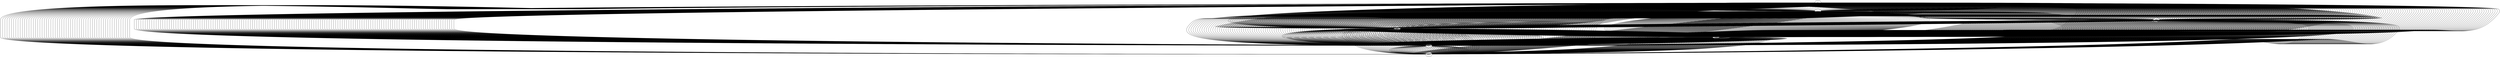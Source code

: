 graph  {
1 [pos="[ 1.00000000e+00 -2.91297882e-08]"];
2 [pos="[0.62348982 0.78183147]"];
10 [pos="[-0.2225209   0.97492789]"];
36 [pos="[-0.90096884  0.43388378]"];
55 [pos="[-0.90096886 -0.4338837 ]"];
97 [pos="[-0.22252098 -0.97492787]"];
665 [pos="[ 0.62348975 -0.78183153]"];
1 -- 2  [key=0];
1 -- 2  [key=1];
1 -- 2  [key=2];
1 -- 2  [key=3];
1 -- 2  [key=4];
1 -- 2  [key=5];
1 -- 2  [key=6];
1 -- 2  [key=7];
1 -- 2  [key=8];
1 -- 2  [key=9];
1 -- 2  [key=10];
1 -- 2  [key=11];
1 -- 2  [key=12];
1 -- 2  [key=13];
1 -- 2  [key=14];
1 -- 2  [key=15];
1 -- 2  [key=16];
1 -- 2  [key=17];
1 -- 2  [key=18];
1 -- 2  [key=19];
1 -- 2  [key=20];
1 -- 2  [key=21];
1 -- 2  [key=22];
1 -- 2  [key=23];
1 -- 2  [key=24];
1 -- 2  [key=25];
1 -- 2  [key=26];
1 -- 2  [key=27];
1 -- 2  [key=28];
1 -- 2  [key=29];
1 -- 2  [key=30];
1 -- 2  [key=31];
1 -- 2  [key=32];
1 -- 2  [key=33];
1 -- 2  [key=34];
1 -- 2  [key=35];
1 -- 2  [key=36];
1 -- 2  [key=37];
1 -- 2  [key=38];
1 -- 2  [key=39];
1 -- 2  [key=40];
1 -- 2  [key=41];
1 -- 2  [key=42];
1 -- 2  [key=43];
1 -- 2  [key=44];
1 -- 2  [key=45];
1 -- 2  [key=46];
1 -- 2  [key=47];
1 -- 2  [key=48];
1 -- 2  [key=49];
1 -- 2  [key=50];
1 -- 2  [key=51];
1 -- 2  [key=52];
1 -- 2  [key=53];
1 -- 2  [key=54];
1 -- 2  [key=55];
1 -- 2  [key=56];
1 -- 2  [key=57];
1 -- 2  [key=58];
1 -- 2  [key=59];
1 -- 2  [key=60];
1 -- 2  [key=61];
1 -- 2  [key=62];
1 -- 2  [key=63];
1 -- 2  [key=64];
1 -- 2  [key=65];
1 -- 2  [key=66];
1 -- 2  [key=67];
1 -- 2  [key=68];
1 -- 2  [key=69];
1 -- 2  [key=70];
1 -- 2  [key=71];
1 -- 2  [key=72];
1 -- 2  [key=73];
1 -- 2  [key=74];
1 -- 2  [key=75];
1 -- 2  [key=76];
1 -- 2  [key=77];
1 -- 2  [key=78];
1 -- 2  [key=79];
1 -- 2  [key=80];
1 -- 2  [key=81];
1 -- 2  [key=82];
1 -- 2  [key=83];
1 -- 2  [key=84];
1 -- 2  [key=85];
1 -- 2  [key=86];
1 -- 2  [key=87];
1 -- 2  [key=88];
1 -- 2  [key=89];
1 -- 2  [key=90];
1 -- 2  [key=91];
1 -- 2  [key=92];
1 -- 2  [key=93];
1 -- 2  [key=94];
1 -- 2  [key=95];
1 -- 2  [key=96];
1 -- 2  [key=97];
1 -- 2  [key=98];
1 -- 2  [key=99];
1 -- 2  [key=100];
1 -- 2  [key=101];
1 -- 2  [key=102];
1 -- 2  [key=103];
1 -- 2  [key=104];
1 -- 2  [key=105];
1 -- 2  [key=106];
1 -- 2  [key=107];
1 -- 2  [key=108];
1 -- 2  [key=109];
1 -- 2  [key=110];
1 -- 2  [key=111];
1 -- 2  [key=112];
1 -- 2  [key=113];
1 -- 2  [key=114];
1 -- 2  [key=115];
1 -- 2  [key=116];
1 -- 2  [key=117];
1 -- 2  [key=118];
1 -- 2  [key=119];
1 -- 2  [key=120];
1 -- 2  [key=121];
1 -- 2  [key=122];
1 -- 2  [key=123];
1 -- 2  [key=124];
1 -- 2  [key=125];
1 -- 2  [key=126];
1 -- 2  [key=127];
1 -- 2  [key=128];
1 -- 2  [key=129];
1 -- 2  [key=130];
1 -- 2  [key=131];
1 -- 2  [key=132];
1 -- 2  [key=133];
1 -- 2  [key=134];
1 -- 2  [key=135];
1 -- 2  [key=136];
1 -- 2  [key=137];
1 -- 2  [key=138];
1 -- 2  [key=139];
1 -- 2  [key=140];
1 -- 2  [key=141];
1 -- 2  [key=142];
1 -- 2  [key=143];
1 -- 2  [key=144];
1 -- 2  [key=145];
1 -- 2  [key=146];
1 -- 2  [key=147];
1 -- 2  [key=148];
1 -- 2  [key=149];
1 -- 2  [key=150];
1 -- 2  [key=151];
1 -- 2  [key=152];
1 -- 2  [key=153];
1 -- 2  [key=154];
1 -- 2  [key=155];
1 -- 2  [key=156];
1 -- 2  [key=157];
1 -- 2  [key=158];
1 -- 2  [key=159];
1 -- 2  [key=160];
1 -- 2  [key=161];
1 -- 2  [key=162];
1 -- 2  [key=163];
1 -- 2  [key=164];
1 -- 2  [key=165];
1 -- 2  [key=166];
1 -- 2  [key=167];
1 -- 2  [key=168];
1 -- 2  [key=169];
1 -- 2  [key=170];
1 -- 2  [key=171];
1 -- 2  [key=172];
1 -- 2  [key=173];
1 -- 2  [key=174];
1 -- 2  [key=175];
1 -- 2  [key=176];
1 -- 2  [key=177];
1 -- 2  [key=178];
1 -- 2  [key=179];
1 -- 2  [key=180];
1 -- 2  [key=181];
1 -- 2  [key=182];
1 -- 2  [key=183];
1 -- 2  [key=184];
1 -- 2  [key=185];
1 -- 2  [key=186];
1 -- 2  [key=187];
1 -- 2  [key=188];
1 -- 2  [key=189];
1 -- 2  [key=190];
1 -- 2  [key=191];
1 -- 2  [key=192];
1 -- 2  [key=193];
1 -- 2  [key=194];
1 -- 2  [key=195];
1 -- 2  [key=196];
1 -- 2  [key=197];
1 -- 2  [key=198];
1 -- 2  [key=199];
1 -- 2  [key=200];
1 -- 2  [key=201];
1 -- 2  [key=202];
1 -- 2  [key=203];
1 -- 2  [key=204];
1 -- 2  [key=205];
1 -- 2  [key=206];
1 -- 2  [key=207];
1 -- 2  [key=208];
1 -- 2  [key=209];
1 -- 2  [key=210];
1 -- 2  [key=211];
1 -- 2  [key=212];
1 -- 2  [key=213];
1 -- 2  [key=214];
1 -- 2  [key=215];
1 -- 2  [key=216];
1 -- 2  [key=217];
1 -- 2  [key=218];
1 -- 2  [key=219];
1 -- 2  [key=220];
1 -- 2  [key=221];
1 -- 2  [key=222];
1 -- 2  [key=223];
1 -- 10  [key=0];
1 -- 10  [key=1];
1 -- 10  [key=2];
1 -- 10  [key=3];
1 -- 10  [key=4];
1 -- 10  [key=5];
1 -- 10  [key=6];
1 -- 10  [key=7];
1 -- 10  [key=8];
1 -- 10  [key=9];
1 -- 10  [key=10];
1 -- 10  [key=11];
1 -- 10  [key=12];
1 -- 10  [key=13];
1 -- 10  [key=14];
1 -- 10  [key=15];
1 -- 10  [key=16];
1 -- 10  [key=17];
1 -- 10  [key=18];
1 -- 10  [key=19];
1 -- 10  [key=20];
1 -- 10  [key=21];
1 -- 10  [key=22];
1 -- 10  [key=23];
1 -- 10  [key=24];
1 -- 10  [key=25];
1 -- 10  [key=26];
1 -- 10  [key=27];
1 -- 10  [key=28];
1 -- 10  [key=29];
1 -- 10  [key=30];
1 -- 10  [key=31];
1 -- 10  [key=32];
1 -- 10  [key=33];
1 -- 10  [key=34];
1 -- 10  [key=35];
1 -- 10  [key=36];
1 -- 10  [key=37];
1 -- 10  [key=38];
1 -- 10  [key=39];
1 -- 10  [key=40];
1 -- 10  [key=41];
1 -- 10  [key=42];
1 -- 10  [key=43];
1 -- 10  [key=44];
1 -- 10  [key=45];
1 -- 10  [key=46];
1 -- 10  [key=47];
1 -- 10  [key=48];
1 -- 10  [key=49];
1 -- 10  [key=50];
1 -- 10  [key=51];
1 -- 10  [key=52];
1 -- 10  [key=53];
1 -- 10  [key=54];
1 -- 10  [key=55];
1 -- 10  [key=56];
1 -- 10  [key=57];
1 -- 10  [key=58];
1 -- 10  [key=59];
1 -- 10  [key=60];
1 -- 10  [key=61];
1 -- 10  [key=62];
1 -- 10  [key=63];
1 -- 10  [key=64];
1 -- 10  [key=65];
1 -- 10  [key=66];
1 -- 10  [key=67];
1 -- 10  [key=68];
1 -- 10  [key=69];
1 -- 10  [key=70];
1 -- 10  [key=71];
1 -- 10  [key=72];
1 -- 10  [key=73];
1 -- 10  [key=74];
1 -- 10  [key=75];
1 -- 10  [key=76];
1 -- 10  [key=77];
1 -- 10  [key=78];
1 -- 10  [key=79];
1 -- 10  [key=80];
1 -- 10  [key=81];
1 -- 10  [key=82];
1 -- 10  [key=83];
1 -- 10  [key=84];
1 -- 10  [key=85];
1 -- 10  [key=86];
1 -- 10  [key=87];
1 -- 10  [key=88];
1 -- 10  [key=89];
1 -- 10  [key=90];
1 -- 10  [key=91];
1 -- 10  [key=92];
1 -- 10  [key=93];
1 -- 10  [key=94];
1 -- 10  [key=95];
1 -- 10  [key=96];
1 -- 10  [key=97];
1 -- 10  [key=98];
1 -- 10  [key=99];
1 -- 10  [key=100];
1 -- 10  [key=101];
1 -- 10  [key=102];
1 -- 10  [key=103];
1 -- 10  [key=104];
1 -- 10  [key=105];
1 -- 10  [key=106];
1 -- 10  [key=107];
1 -- 10  [key=108];
1 -- 10  [key=109];
1 -- 10  [key=110];
1 -- 10  [key=111];
1 -- 10  [key=112];
1 -- 10  [key=113];
1 -- 10  [key=114];
1 -- 10  [key=115];
1 -- 10  [key=116];
1 -- 10  [key=117];
1 -- 10  [key=118];
1 -- 10  [key=119];
1 -- 10  [key=120];
1 -- 10  [key=121];
1 -- 10  [key=122];
1 -- 10  [key=123];
1 -- 10  [key=124];
1 -- 10  [key=125];
1 -- 10  [key=126];
1 -- 10  [key=127];
1 -- 10  [key=128];
1 -- 10  [key=129];
1 -- 10  [key=130];
1 -- 10  [key=131];
1 -- 10  [key=132];
1 -- 10  [key=133];
1 -- 10  [key=134];
1 -- 10  [key=135];
1 -- 10  [key=136];
1 -- 10  [key=137];
1 -- 10  [key=138];
1 -- 10  [key=139];
1 -- 10  [key=140];
1 -- 10  [key=141];
1 -- 10  [key=142];
1 -- 10  [key=143];
1 -- 10  [key=144];
1 -- 10  [key=145];
1 -- 10  [key=146];
1 -- 10  [key=147];
1 -- 10  [key=148];
1 -- 10  [key=149];
1 -- 10  [key=150];
1 -- 10  [key=151];
1 -- 10  [key=152];
1 -- 10  [key=153];
1 -- 10  [key=154];
1 -- 10  [key=155];
1 -- 10  [key=156];
1 -- 10  [key=157];
1 -- 10  [key=158];
1 -- 10  [key=159];
1 -- 10  [key=160];
1 -- 10  [key=161];
1 -- 10  [key=162];
1 -- 10  [key=163];
1 -- 10  [key=164];
1 -- 10  [key=165];
1 -- 10  [key=166];
1 -- 10  [key=167];
1 -- 10  [key=168];
1 -- 10  [key=169];
1 -- 10  [key=170];
1 -- 10  [key=171];
1 -- 10  [key=172];
1 -- 10  [key=173];
1 -- 10  [key=174];
1 -- 10  [key=175];
1 -- 10  [key=176];
1 -- 10  [key=177];
1 -- 10  [key=178];
1 -- 10  [key=179];
1 -- 10  [key=180];
1 -- 10  [key=181];
1 -- 10  [key=182];
1 -- 10  [key=183];
1 -- 10  [key=184];
1 -- 10  [key=185];
1 -- 10  [key=186];
1 -- 10  [key=187];
1 -- 10  [key=188];
1 -- 10  [key=189];
1 -- 10  [key=190];
1 -- 10  [key=191];
1 -- 10  [key=192];
1 -- 10  [key=193];
1 -- 10  [key=194];
1 -- 10  [key=195];
1 -- 10  [key=196];
1 -- 10  [key=197];
1 -- 10  [key=198];
1 -- 10  [key=199];
1 -- 10  [key=200];
1 -- 10  [key=201];
1 -- 10  [key=202];
1 -- 10  [key=203];
1 -- 10  [key=204];
1 -- 10  [key=205];
1 -- 10  [key=206];
1 -- 10  [key=207];
1 -- 10  [key=208];
1 -- 10  [key=209];
1 -- 10  [key=210];
1 -- 36  [key=0];
1 -- 36  [key=1];
1 -- 36  [key=2];
1 -- 36  [key=3];
1 -- 36  [key=4];
1 -- 36  [key=5];
1 -- 36  [key=6];
1 -- 36  [key=7];
1 -- 36  [key=8];
1 -- 36  [key=9];
1 -- 36  [key=10];
1 -- 36  [key=11];
1 -- 36  [key=12];
1 -- 36  [key=13];
1 -- 36  [key=14];
1 -- 36  [key=15];
1 -- 36  [key=16];
1 -- 36  [key=17];
1 -- 36  [key=18];
1 -- 36  [key=19];
1 -- 36  [key=20];
1 -- 36  [key=21];
1 -- 36  [key=22];
1 -- 36  [key=23];
1 -- 36  [key=24];
1 -- 36  [key=25];
1 -- 36  [key=26];
1 -- 36  [key=27];
1 -- 36  [key=28];
1 -- 36  [key=29];
1 -- 36  [key=30];
1 -- 36  [key=31];
1 -- 36  [key=32];
1 -- 36  [key=33];
1 -- 36  [key=34];
1 -- 36  [key=35];
1 -- 36  [key=36];
1 -- 36  [key=37];
1 -- 36  [key=38];
1 -- 36  [key=39];
1 -- 36  [key=40];
1 -- 36  [key=41];
1 -- 36  [key=42];
1 -- 36  [key=43];
1 -- 36  [key=44];
1 -- 36  [key=45];
1 -- 36  [key=46];
1 -- 36  [key=47];
1 -- 36  [key=48];
1 -- 36  [key=49];
1 -- 36  [key=50];
1 -- 36  [key=51];
1 -- 36  [key=52];
1 -- 36  [key=53];
1 -- 36  [key=54];
1 -- 36  [key=55];
1 -- 36  [key=56];
1 -- 36  [key=57];
1 -- 36  [key=58];
1 -- 36  [key=59];
1 -- 36  [key=60];
1 -- 36  [key=61];
1 -- 36  [key=62];
1 -- 36  [key=63];
1 -- 36  [key=64];
1 -- 36  [key=65];
1 -- 36  [key=66];
1 -- 36  [key=67];
1 -- 36  [key=68];
1 -- 36  [key=69];
1 -- 36  [key=70];
1 -- 36  [key=71];
1 -- 36  [key=72];
1 -- 36  [key=73];
1 -- 36  [key=74];
1 -- 36  [key=75];
1 -- 36  [key=76];
1 -- 36  [key=77];
1 -- 36  [key=78];
1 -- 36  [key=79];
1 -- 36  [key=80];
1 -- 36  [key=81];
1 -- 36  [key=82];
1 -- 36  [key=83];
1 -- 36  [key=84];
1 -- 36  [key=85];
1 -- 36  [key=86];
1 -- 36  [key=87];
1 -- 36  [key=88];
1 -- 36  [key=89];
1 -- 36  [key=90];
1 -- 36  [key=91];
1 -- 36  [key=92];
1 -- 36  [key=93];
1 -- 36  [key=94];
1 -- 36  [key=95];
1 -- 36  [key=96];
1 -- 36  [key=97];
1 -- 36  [key=98];
1 -- 36  [key=99];
1 -- 36  [key=100];
1 -- 36  [key=101];
1 -- 36  [key=102];
1 -- 36  [key=103];
1 -- 36  [key=104];
1 -- 36  [key=105];
1 -- 36  [key=106];
1 -- 36  [key=107];
1 -- 36  [key=108];
1 -- 36  [key=109];
1 -- 36  [key=110];
1 -- 36  [key=111];
1 -- 36  [key=112];
1 -- 36  [key=113];
1 -- 36  [key=114];
1 -- 36  [key=115];
1 -- 36  [key=116];
1 -- 36  [key=117];
1 -- 36  [key=118];
1 -- 36  [key=119];
1 -- 36  [key=120];
1 -- 36  [key=121];
1 -- 36  [key=122];
1 -- 36  [key=123];
1 -- 36  [key=124];
1 -- 36  [key=125];
1 -- 36  [key=126];
1 -- 36  [key=127];
1 -- 36  [key=128];
1 -- 36  [key=129];
1 -- 36  [key=130];
1 -- 36  [key=131];
1 -- 36  [key=132];
1 -- 36  [key=133];
1 -- 36  [key=134];
1 -- 36  [key=135];
1 -- 36  [key=136];
1 -- 36  [key=137];
1 -- 36  [key=138];
1 -- 36  [key=139];
1 -- 36  [key=140];
1 -- 36  [key=141];
1 -- 36  [key=142];
1 -- 36  [key=143];
1 -- 36  [key=144];
1 -- 36  [key=145];
1 -- 36  [key=146];
1 -- 36  [key=147];
1 -- 36  [key=148];
1 -- 36  [key=149];
1 -- 36  [key=150];
1 -- 36  [key=151];
1 -- 36  [key=152];
1 -- 36  [key=153];
1 -- 36  [key=154];
1 -- 36  [key=155];
1 -- 36  [key=156];
1 -- 36  [key=157];
1 -- 36  [key=158];
1 -- 36  [key=159];
1 -- 36  [key=160];
1 -- 36  [key=161];
1 -- 36  [key=162];
1 -- 36  [key=163];
1 -- 36  [key=164];
1 -- 36  [key=165];
1 -- 36  [key=166];
1 -- 36  [key=167];
1 -- 36  [key=168];
1 -- 36  [key=169];
1 -- 36  [key=170];
1 -- 36  [key=171];
1 -- 36  [key=172];
1 -- 36  [key=173];
1 -- 55  [key=0];
1 -- 55  [key=1];
1 -- 55  [key=2];
1 -- 55  [key=3];
1 -- 55  [key=4];
1 -- 55  [key=5];
1 -- 55  [key=6];
1 -- 55  [key=7];
1 -- 55  [key=8];
1 -- 55  [key=9];
1 -- 55  [key=10];
1 -- 55  [key=11];
1 -- 55  [key=12];
1 -- 55  [key=13];
1 -- 55  [key=14];
1 -- 55  [key=15];
1 -- 55  [key=16];
1 -- 55  [key=17];
1 -- 55  [key=18];
1 -- 55  [key=19];
1 -- 55  [key=20];
1 -- 55  [key=21];
1 -- 55  [key=22];
1 -- 55  [key=23];
1 -- 55  [key=24];
1 -- 55  [key=25];
1 -- 55  [key=26];
1 -- 55  [key=27];
1 -- 55  [key=28];
1 -- 55  [key=29];
1 -- 55  [key=30];
1 -- 55  [key=31];
1 -- 55  [key=32];
1 -- 55  [key=33];
1 -- 55  [key=34];
1 -- 55  [key=35];
1 -- 55  [key=36];
1 -- 55  [key=37];
1 -- 55  [key=38];
1 -- 55  [key=39];
1 -- 55  [key=40];
1 -- 55  [key=41];
1 -- 55  [key=42];
1 -- 55  [key=43];
1 -- 55  [key=44];
1 -- 55  [key=45];
1 -- 55  [key=46];
1 -- 55  [key=47];
1 -- 55  [key=48];
1 -- 55  [key=49];
1 -- 55  [key=50];
1 -- 55  [key=51];
1 -- 55  [key=52];
1 -- 55  [key=53];
1 -- 55  [key=54];
1 -- 55  [key=55];
1 -- 55  [key=56];
1 -- 55  [key=57];
1 -- 55  [key=58];
1 -- 55  [key=59];
1 -- 55  [key=60];
1 -- 55  [key=61];
1 -- 55  [key=62];
1 -- 55  [key=63];
1 -- 55  [key=64];
1 -- 55  [key=65];
1 -- 55  [key=66];
1 -- 55  [key=67];
1 -- 55  [key=68];
1 -- 55  [key=69];
1 -- 55  [key=70];
1 -- 55  [key=71];
1 -- 55  [key=72];
1 -- 55  [key=73];
1 -- 55  [key=74];
1 -- 55  [key=75];
1 -- 55  [key=76];
1 -- 55  [key=77];
1 -- 55  [key=78];
1 -- 55  [key=79];
1 -- 55  [key=80];
1 -- 55  [key=81];
1 -- 55  [key=82];
1 -- 55  [key=83];
1 -- 55  [key=84];
1 -- 55  [key=85];
1 -- 55  [key=86];
1 -- 55  [key=87];
1 -- 55  [key=88];
1 -- 55  [key=89];
1 -- 55  [key=90];
1 -- 55  [key=91];
1 -- 55  [key=92];
1 -- 55  [key=93];
1 -- 55  [key=94];
1 -- 55  [key=95];
1 -- 55  [key=96];
1 -- 55  [key=97];
1 -- 55  [key=98];
1 -- 55  [key=99];
1 -- 55  [key=100];
1 -- 55  [key=101];
1 -- 55  [key=102];
1 -- 55  [key=103];
1 -- 55  [key=104];
1 -- 55  [key=105];
1 -- 55  [key=106];
1 -- 55  [key=107];
1 -- 55  [key=108];
1 -- 55  [key=109];
1 -- 55  [key=110];
1 -- 55  [key=111];
1 -- 55  [key=112];
1 -- 55  [key=113];
1 -- 55  [key=114];
1 -- 55  [key=115];
1 -- 55  [key=116];
1 -- 55  [key=117];
1 -- 55  [key=118];
1 -- 55  [key=119];
1 -- 55  [key=120];
1 -- 55  [key=121];
1 -- 55  [key=122];
1 -- 55  [key=123];
1 -- 55  [key=124];
1 -- 55  [key=125];
1 -- 55  [key=126];
1 -- 55  [key=127];
1 -- 55  [key=128];
1 -- 55  [key=129];
1 -- 55  [key=130];
1 -- 55  [key=131];
1 -- 55  [key=132];
1 -- 55  [key=133];
1 -- 55  [key=134];
1 -- 55  [key=135];
1 -- 55  [key=136];
1 -- 55  [key=137];
1 -- 55  [key=138];
1 -- 55  [key=139];
1 -- 55  [key=140];
1 -- 55  [key=141];
1 -- 55  [key=142];
1 -- 55  [key=143];
1 -- 55  [key=144];
1 -- 55  [key=145];
1 -- 55  [key=146];
1 -- 55  [key=147];
1 -- 55  [key=148];
1 -- 55  [key=149];
1 -- 55  [key=150];
1 -- 55  [key=151];
1 -- 55  [key=152];
1 -- 55  [key=153];
1 -- 55  [key=154];
1 -- 55  [key=155];
1 -- 55  [key=156];
1 -- 55  [key=157];
1 -- 55  [key=158];
1 -- 55  [key=159];
1 -- 55  [key=160];
1 -- 55  [key=161];
1 -- 55  [key=162];
1 -- 55  [key=163];
1 -- 55  [key=164];
1 -- 55  [key=165];
1 -- 55  [key=166];
1 -- 55  [key=167];
1 -- 55  [key=168];
1 -- 55  [key=169];
1 -- 55  [key=170];
1 -- 55  [key=171];
1 -- 55  [key=172];
1 -- 55  [key=173];
1 -- 55  [key=174];
1 -- 55  [key=175];
1 -- 55  [key=176];
1 -- 55  [key=177];
1 -- 55  [key=178];
1 -- 55  [key=179];
1 -- 55  [key=180];
1 -- 55  [key=181];
1 -- 55  [key=182];
1 -- 55  [key=183];
1 -- 55  [key=184];
1 -- 55  [key=185];
1 -- 55  [key=186];
1 -- 55  [key=187];
1 -- 55  [key=188];
1 -- 55  [key=189];
1 -- 55  [key=190];
1 -- 55  [key=191];
1 -- 55  [key=192];
1 -- 55  [key=193];
1 -- 97  [key=0];
1 -- 97  [key=1];
1 -- 97  [key=2];
1 -- 97  [key=3];
1 -- 97  [key=4];
1 -- 97  [key=5];
1 -- 97  [key=6];
1 -- 97  [key=7];
1 -- 97  [key=8];
1 -- 97  [key=9];
1 -- 97  [key=10];
1 -- 97  [key=11];
1 -- 97  [key=12];
1 -- 97  [key=13];
1 -- 97  [key=14];
1 -- 97  [key=15];
1 -- 97  [key=16];
1 -- 97  [key=17];
1 -- 97  [key=18];
1 -- 97  [key=19];
1 -- 97  [key=20];
1 -- 97  [key=21];
1 -- 97  [key=22];
1 -- 97  [key=23];
1 -- 97  [key=24];
1 -- 97  [key=25];
1 -- 97  [key=26];
1 -- 97  [key=27];
1 -- 97  [key=28];
1 -- 97  [key=29];
1 -- 97  [key=30];
1 -- 97  [key=31];
1 -- 97  [key=32];
1 -- 97  [key=33];
1 -- 97  [key=34];
1 -- 97  [key=35];
1 -- 97  [key=36];
1 -- 97  [key=37];
1 -- 97  [key=38];
1 -- 97  [key=39];
1 -- 97  [key=40];
1 -- 97  [key=41];
1 -- 97  [key=42];
1 -- 97  [key=43];
1 -- 97  [key=44];
1 -- 97  [key=45];
1 -- 97  [key=46];
1 -- 97  [key=47];
1 -- 97  [key=48];
1 -- 97  [key=49];
1 -- 97  [key=50];
1 -- 97  [key=51];
1 -- 97  [key=52];
1 -- 97  [key=53];
1 -- 97  [key=54];
1 -- 97  [key=55];
1 -- 97  [key=56];
1 -- 97  [key=57];
1 -- 97  [key=58];
1 -- 97  [key=59];
1 -- 97  [key=60];
1 -- 97  [key=61];
1 -- 97  [key=62];
1 -- 97  [key=63];
1 -- 97  [key=64];
1 -- 97  [key=65];
1 -- 97  [key=66];
1 -- 97  [key=67];
1 -- 97  [key=68];
1 -- 97  [key=69];
1 -- 97  [key=70];
1 -- 97  [key=71];
1 -- 97  [key=72];
1 -- 97  [key=73];
1 -- 97  [key=74];
1 -- 97  [key=75];
1 -- 97  [key=76];
1 -- 97  [key=77];
1 -- 97  [key=78];
1 -- 97  [key=79];
1 -- 97  [key=80];
1 -- 97  [key=81];
1 -- 97  [key=82];
1 -- 97  [key=83];
1 -- 97  [key=84];
1 -- 97  [key=85];
1 -- 97  [key=86];
1 -- 97  [key=87];
1 -- 97  [key=88];
1 -- 97  [key=89];
1 -- 97  [key=90];
1 -- 97  [key=91];
1 -- 97  [key=92];
1 -- 97  [key=93];
1 -- 97  [key=94];
1 -- 97  [key=95];
1 -- 97  [key=96];
1 -- 97  [key=97];
1 -- 97  [key=98];
1 -- 97  [key=99];
1 -- 97  [key=100];
1 -- 97  [key=101];
1 -- 97  [key=102];
1 -- 97  [key=103];
1 -- 97  [key=104];
1 -- 97  [key=105];
1 -- 97  [key=106];
1 -- 97  [key=107];
1 -- 97  [key=108];
1 -- 97  [key=109];
1 -- 97  [key=110];
1 -- 97  [key=111];
1 -- 97  [key=112];
1 -- 97  [key=113];
1 -- 97  [key=114];
1 -- 97  [key=115];
1 -- 97  [key=116];
1 -- 97  [key=117];
1 -- 97  [key=118];
1 -- 97  [key=119];
1 -- 97  [key=120];
1 -- 97  [key=121];
1 -- 97  [key=122];
1 -- 97  [key=123];
1 -- 97  [key=124];
1 -- 97  [key=125];
1 -- 97  [key=126];
1 -- 97  [key=127];
1 -- 97  [key=128];
1 -- 97  [key=129];
1 -- 97  [key=130];
1 -- 97  [key=131];
1 -- 97  [key=132];
1 -- 97  [key=133];
1 -- 97  [key=134];
1 -- 97  [key=135];
1 -- 97  [key=136];
1 -- 97  [key=137];
1 -- 97  [key=138];
1 -- 97  [key=139];
1 -- 97  [key=140];
1 -- 97  [key=141];
1 -- 97  [key=142];
1 -- 97  [key=143];
1 -- 97  [key=144];
1 -- 97  [key=145];
1 -- 97  [key=146];
1 -- 665  [key=0];
1 -- 665  [key=1];
1 -- 665  [key=2];
1 -- 665  [key=3];
1 -- 665  [key=4];
1 -- 665  [key=5];
1 -- 665  [key=6];
1 -- 665  [key=7];
1 -- 665  [key=8];
1 -- 665  [key=9];
1 -- 665  [key=10];
1 -- 665  [key=11];
1 -- 665  [key=12];
1 -- 665  [key=13];
1 -- 665  [key=14];
1 -- 665  [key=15];
1 -- 665  [key=16];
1 -- 665  [key=17];
1 -- 665  [key=18];
1 -- 665  [key=19];
1 -- 665  [key=20];
1 -- 665  [key=21];
1 -- 665  [key=22];
1 -- 665  [key=23];
1 -- 665  [key=24];
1 -- 665  [key=25];
1 -- 665  [key=26];
1 -- 665  [key=27];
1 -- 665  [key=28];
1 -- 665  [key=29];
1 -- 665  [key=30];
1 -- 665  [key=31];
1 -- 665  [key=32];
1 -- 665  [key=33];
1 -- 665  [key=34];
1 -- 665  [key=35];
1 -- 665  [key=36];
1 -- 665  [key=37];
1 -- 665  [key=38];
1 -- 665  [key=39];
1 -- 665  [key=40];
1 -- 665  [key=41];
1 -- 665  [key=42];
1 -- 665  [key=43];
1 -- 665  [key=44];
1 -- 665  [key=45];
1 -- 665  [key=46];
1 -- 665  [key=47];
1 -- 665  [key=48];
1 -- 665  [key=49];
1 -- 665  [key=50];
1 -- 665  [key=51];
1 -- 665  [key=52];
1 -- 665  [key=53];
1 -- 665  [key=54];
1 -- 665  [key=55];
1 -- 665  [key=56];
1 -- 665  [key=57];
1 -- 665  [key=58];
1 -- 665  [key=59];
2 -- 10  [key=0];
2 -- 10  [key=1];
2 -- 10  [key=2];
2 -- 10  [key=3];
2 -- 10  [key=4];
2 -- 10  [key=5];
2 -- 10  [key=6];
2 -- 10  [key=7];
2 -- 10  [key=8];
2 -- 10  [key=9];
2 -- 10  [key=10];
2 -- 10  [key=11];
2 -- 10  [key=12];
2 -- 10  [key=13];
2 -- 10  [key=14];
2 -- 10  [key=15];
2 -- 10  [key=16];
2 -- 10  [key=17];
2 -- 10  [key=18];
2 -- 10  [key=19];
2 -- 10  [key=20];
2 -- 10  [key=21];
2 -- 10  [key=22];
2 -- 10  [key=23];
2 -- 10  [key=24];
2 -- 10  [key=25];
2 -- 10  [key=26];
2 -- 10  [key=27];
2 -- 10  [key=28];
2 -- 10  [key=29];
2 -- 10  [key=30];
2 -- 10  [key=31];
2 -- 10  [key=32];
2 -- 10  [key=33];
2 -- 10  [key=34];
2 -- 10  [key=35];
2 -- 10  [key=36];
2 -- 10  [key=37];
2 -- 10  [key=38];
2 -- 10  [key=39];
2 -- 10  [key=40];
2 -- 10  [key=41];
2 -- 10  [key=42];
2 -- 10  [key=43];
2 -- 10  [key=44];
2 -- 10  [key=45];
2 -- 10  [key=46];
2 -- 10  [key=47];
2 -- 10  [key=48];
2 -- 10  [key=49];
2 -- 10  [key=50];
2 -- 10  [key=51];
2 -- 10  [key=52];
2 -- 10  [key=53];
2 -- 10  [key=54];
2 -- 10  [key=55];
2 -- 10  [key=56];
2 -- 10  [key=57];
2 -- 10  [key=58];
2 -- 10  [key=59];
2 -- 10  [key=60];
2 -- 10  [key=61];
2 -- 10  [key=62];
2 -- 10  [key=63];
2 -- 10  [key=64];
2 -- 10  [key=65];
2 -- 10  [key=66];
2 -- 10  [key=67];
2 -- 10  [key=68];
2 -- 10  [key=69];
2 -- 10  [key=70];
2 -- 10  [key=71];
2 -- 10  [key=72];
2 -- 10  [key=73];
2 -- 10  [key=74];
2 -- 10  [key=75];
2 -- 10  [key=76];
2 -- 10  [key=77];
2 -- 10  [key=78];
2 -- 10  [key=79];
2 -- 10  [key=80];
2 -- 10  [key=81];
2 -- 10  [key=82];
2 -- 10  [key=83];
2 -- 10  [key=84];
2 -- 10  [key=85];
2 -- 10  [key=86];
2 -- 10  [key=87];
2 -- 10  [key=88];
2 -- 10  [key=89];
2 -- 10  [key=90];
2 -- 10  [key=91];
2 -- 10  [key=92];
2 -- 10  [key=93];
2 -- 10  [key=94];
2 -- 10  [key=95];
2 -- 10  [key=96];
2 -- 10  [key=97];
2 -- 10  [key=98];
2 -- 10  [key=99];
2 -- 10  [key=100];
2 -- 10  [key=101];
2 -- 10  [key=102];
2 -- 10  [key=103];
2 -- 10  [key=104];
2 -- 10  [key=105];
2 -- 10  [key=106];
2 -- 10  [key=107];
2 -- 10  [key=108];
2 -- 10  [key=109];
2 -- 10  [key=110];
2 -- 10  [key=111];
2 -- 10  [key=112];
2 -- 10  [key=113];
2 -- 10  [key=114];
2 -- 10  [key=115];
2 -- 10  [key=116];
2 -- 10  [key=117];
2 -- 10  [key=118];
2 -- 10  [key=119];
2 -- 10  [key=120];
2 -- 10  [key=121];
2 -- 10  [key=122];
2 -- 10  [key=123];
2 -- 10  [key=124];
2 -- 10  [key=125];
2 -- 10  [key=126];
2 -- 10  [key=127];
2 -- 10  [key=128];
2 -- 10  [key=129];
2 -- 10  [key=130];
2 -- 10  [key=131];
2 -- 10  [key=132];
2 -- 10  [key=133];
2 -- 10  [key=134];
2 -- 10  [key=135];
2 -- 10  [key=136];
2 -- 10  [key=137];
2 -- 10  [key=138];
2 -- 10  [key=139];
2 -- 10  [key=140];
2 -- 10  [key=141];
2 -- 10  [key=142];
2 -- 10  [key=143];
2 -- 10  [key=144];
2 -- 10  [key=145];
2 -- 10  [key=146];
2 -- 10  [key=147];
2 -- 10  [key=148];
2 -- 10  [key=149];
2 -- 10  [key=150];
2 -- 10  [key=151];
2 -- 10  [key=152];
2 -- 10  [key=153];
2 -- 10  [key=154];
2 -- 10  [key=155];
2 -- 10  [key=156];
2 -- 10  [key=157];
2 -- 10  [key=158];
2 -- 10  [key=159];
2 -- 10  [key=160];
2 -- 10  [key=161];
2 -- 10  [key=162];
2 -- 10  [key=163];
2 -- 10  [key=164];
2 -- 10  [key=165];
2 -- 10  [key=166];
2 -- 10  [key=167];
2 -- 10  [key=168];
2 -- 10  [key=169];
2 -- 10  [key=170];
2 -- 10  [key=171];
2 -- 10  [key=172];
2 -- 10  [key=173];
2 -- 10  [key=174];
2 -- 10  [key=175];
2 -- 10  [key=176];
2 -- 10  [key=177];
2 -- 10  [key=178];
2 -- 10  [key=179];
2 -- 10  [key=180];
2 -- 10  [key=181];
2 -- 10  [key=182];
2 -- 10  [key=183];
2 -- 10  [key=184];
2 -- 10  [key=185];
2 -- 10  [key=186];
2 -- 10  [key=187];
2 -- 10  [key=188];
2 -- 10  [key=189];
2 -- 10  [key=190];
2 -- 10  [key=191];
2 -- 10  [key=192];
2 -- 10  [key=193];
2 -- 10  [key=194];
2 -- 10  [key=195];
2 -- 10  [key=196];
2 -- 10  [key=197];
2 -- 10  [key=198];
2 -- 10  [key=199];
2 -- 10  [key=200];
2 -- 10  [key=201];
2 -- 10  [key=202];
2 -- 10  [key=203];
2 -- 10  [key=204];
2 -- 10  [key=205];
2 -- 10  [key=206];
2 -- 10  [key=207];
2 -- 10  [key=208];
2 -- 36  [key=0];
2 -- 36  [key=1];
2 -- 36  [key=2];
2 -- 36  [key=3];
2 -- 36  [key=4];
2 -- 36  [key=5];
2 -- 36  [key=6];
2 -- 36  [key=7];
2 -- 36  [key=8];
2 -- 36  [key=9];
2 -- 36  [key=10];
2 -- 36  [key=11];
2 -- 36  [key=12];
2 -- 36  [key=13];
2 -- 36  [key=14];
2 -- 36  [key=15];
2 -- 36  [key=16];
2 -- 36  [key=17];
2 -- 36  [key=18];
2 -- 36  [key=19];
2 -- 36  [key=20];
2 -- 36  [key=21];
2 -- 36  [key=22];
2 -- 36  [key=23];
2 -- 36  [key=24];
2 -- 36  [key=25];
2 -- 36  [key=26];
2 -- 36  [key=27];
2 -- 36  [key=28];
2 -- 36  [key=29];
2 -- 36  [key=30];
2 -- 36  [key=31];
2 -- 36  [key=32];
2 -- 36  [key=33];
2 -- 36  [key=34];
2 -- 36  [key=35];
2 -- 36  [key=36];
2 -- 36  [key=37];
2 -- 36  [key=38];
2 -- 36  [key=39];
2 -- 36  [key=40];
2 -- 36  [key=41];
2 -- 36  [key=42];
2 -- 36  [key=43];
2 -- 36  [key=44];
2 -- 36  [key=45];
2 -- 36  [key=46];
2 -- 36  [key=47];
2 -- 36  [key=48];
2 -- 36  [key=49];
2 -- 36  [key=50];
2 -- 36  [key=51];
2 -- 36  [key=52];
2 -- 36  [key=53];
2 -- 36  [key=54];
2 -- 36  [key=55];
2 -- 36  [key=56];
2 -- 36  [key=57];
2 -- 36  [key=58];
2 -- 36  [key=59];
2 -- 36  [key=60];
2 -- 36  [key=61];
2 -- 36  [key=62];
2 -- 36  [key=63];
2 -- 36  [key=64];
2 -- 36  [key=65];
2 -- 36  [key=66];
2 -- 36  [key=67];
2 -- 36  [key=68];
2 -- 36  [key=69];
2 -- 36  [key=70];
2 -- 36  [key=71];
2 -- 36  [key=72];
2 -- 36  [key=73];
2 -- 36  [key=74];
2 -- 36  [key=75];
2 -- 36  [key=76];
2 -- 36  [key=77];
2 -- 36  [key=78];
2 -- 36  [key=79];
2 -- 36  [key=80];
2 -- 36  [key=81];
2 -- 36  [key=82];
2 -- 36  [key=83];
2 -- 36  [key=84];
2 -- 36  [key=85];
2 -- 36  [key=86];
2 -- 36  [key=87];
2 -- 36  [key=88];
2 -- 36  [key=89];
2 -- 36  [key=90];
2 -- 36  [key=91];
2 -- 36  [key=92];
2 -- 36  [key=93];
2 -- 36  [key=94];
2 -- 36  [key=95];
2 -- 36  [key=96];
2 -- 36  [key=97];
2 -- 36  [key=98];
2 -- 36  [key=99];
2 -- 36  [key=100];
2 -- 36  [key=101];
2 -- 36  [key=102];
2 -- 36  [key=103];
2 -- 36  [key=104];
2 -- 36  [key=105];
2 -- 36  [key=106];
2 -- 36  [key=107];
2 -- 36  [key=108];
2 -- 36  [key=109];
2 -- 36  [key=110];
2 -- 36  [key=111];
2 -- 36  [key=112];
2 -- 36  [key=113];
2 -- 36  [key=114];
2 -- 36  [key=115];
2 -- 36  [key=116];
2 -- 36  [key=117];
2 -- 36  [key=118];
2 -- 36  [key=119];
2 -- 36  [key=120];
2 -- 36  [key=121];
2 -- 36  [key=122];
2 -- 36  [key=123];
2 -- 36  [key=124];
2 -- 36  [key=125];
2 -- 36  [key=126];
2 -- 36  [key=127];
2 -- 36  [key=128];
2 -- 36  [key=129];
2 -- 36  [key=130];
2 -- 36  [key=131];
2 -- 36  [key=132];
2 -- 36  [key=133];
2 -- 36  [key=134];
2 -- 36  [key=135];
2 -- 36  [key=136];
2 -- 36  [key=137];
2 -- 36  [key=138];
2 -- 36  [key=139];
2 -- 36  [key=140];
2 -- 36  [key=141];
2 -- 36  [key=142];
2 -- 36  [key=143];
2 -- 36  [key=144];
2 -- 36  [key=145];
2 -- 36  [key=146];
2 -- 36  [key=147];
2 -- 36  [key=148];
2 -- 36  [key=149];
2 -- 36  [key=150];
2 -- 36  [key=151];
2 -- 36  [key=152];
2 -- 36  [key=153];
2 -- 36  [key=154];
2 -- 36  [key=155];
2 -- 36  [key=156];
2 -- 36  [key=157];
2 -- 36  [key=158];
2 -- 36  [key=159];
2 -- 36  [key=160];
2 -- 36  [key=161];
2 -- 36  [key=162];
2 -- 36  [key=163];
2 -- 36  [key=164];
2 -- 36  [key=165];
2 -- 36  [key=166];
2 -- 36  [key=167];
2 -- 36  [key=168];
2 -- 36  [key=169];
2 -- 36  [key=170];
2 -- 55  [key=0];
2 -- 55  [key=1];
2 -- 55  [key=2];
2 -- 55  [key=3];
2 -- 55  [key=4];
2 -- 55  [key=5];
2 -- 55  [key=6];
2 -- 55  [key=7];
2 -- 55  [key=8];
2 -- 55  [key=9];
2 -- 55  [key=10];
2 -- 55  [key=11];
2 -- 55  [key=12];
2 -- 55  [key=13];
2 -- 55  [key=14];
2 -- 55  [key=15];
2 -- 55  [key=16];
2 -- 55  [key=17];
2 -- 55  [key=18];
2 -- 55  [key=19];
2 -- 55  [key=20];
2 -- 55  [key=21];
2 -- 55  [key=22];
2 -- 55  [key=23];
2 -- 55  [key=24];
2 -- 55  [key=25];
2 -- 55  [key=26];
2 -- 55  [key=27];
2 -- 55  [key=28];
2 -- 55  [key=29];
2 -- 55  [key=30];
2 -- 55  [key=31];
2 -- 55  [key=32];
2 -- 55  [key=33];
2 -- 55  [key=34];
2 -- 55  [key=35];
2 -- 55  [key=36];
2 -- 55  [key=37];
2 -- 55  [key=38];
2 -- 55  [key=39];
2 -- 55  [key=40];
2 -- 55  [key=41];
2 -- 55  [key=42];
2 -- 55  [key=43];
2 -- 55  [key=44];
2 -- 55  [key=45];
2 -- 55  [key=46];
2 -- 55  [key=47];
2 -- 55  [key=48];
2 -- 55  [key=49];
2 -- 55  [key=50];
2 -- 55  [key=51];
2 -- 55  [key=52];
2 -- 55  [key=53];
2 -- 55  [key=54];
2 -- 55  [key=55];
2 -- 55  [key=56];
2 -- 55  [key=57];
2 -- 55  [key=58];
2 -- 55  [key=59];
2 -- 55  [key=60];
2 -- 55  [key=61];
2 -- 55  [key=62];
2 -- 55  [key=63];
2 -- 55  [key=64];
2 -- 55  [key=65];
2 -- 55  [key=66];
2 -- 55  [key=67];
2 -- 55  [key=68];
2 -- 55  [key=69];
2 -- 55  [key=70];
2 -- 55  [key=71];
2 -- 55  [key=72];
2 -- 55  [key=73];
2 -- 55  [key=74];
2 -- 55  [key=75];
2 -- 55  [key=76];
2 -- 55  [key=77];
2 -- 55  [key=78];
2 -- 55  [key=79];
2 -- 55  [key=80];
2 -- 55  [key=81];
2 -- 55  [key=82];
2 -- 55  [key=83];
2 -- 55  [key=84];
2 -- 55  [key=85];
2 -- 55  [key=86];
2 -- 55  [key=87];
2 -- 55  [key=88];
2 -- 55  [key=89];
2 -- 55  [key=90];
2 -- 55  [key=91];
2 -- 55  [key=92];
2 -- 55  [key=93];
2 -- 55  [key=94];
2 -- 55  [key=95];
2 -- 55  [key=96];
2 -- 55  [key=97];
2 -- 55  [key=98];
2 -- 55  [key=99];
2 -- 55  [key=100];
2 -- 55  [key=101];
2 -- 55  [key=102];
2 -- 55  [key=103];
2 -- 55  [key=104];
2 -- 55  [key=105];
2 -- 55  [key=106];
2 -- 55  [key=107];
2 -- 55  [key=108];
2 -- 55  [key=109];
2 -- 55  [key=110];
2 -- 55  [key=111];
2 -- 55  [key=112];
2 -- 55  [key=113];
2 -- 55  [key=114];
2 -- 55  [key=115];
2 -- 55  [key=116];
2 -- 55  [key=117];
2 -- 55  [key=118];
2 -- 55  [key=119];
2 -- 55  [key=120];
2 -- 55  [key=121];
2 -- 55  [key=122];
2 -- 55  [key=123];
2 -- 55  [key=124];
2 -- 55  [key=125];
2 -- 55  [key=126];
2 -- 55  [key=127];
2 -- 55  [key=128];
2 -- 55  [key=129];
2 -- 55  [key=130];
2 -- 55  [key=131];
2 -- 55  [key=132];
2 -- 55  [key=133];
2 -- 55  [key=134];
2 -- 55  [key=135];
2 -- 55  [key=136];
2 -- 55  [key=137];
2 -- 55  [key=138];
2 -- 55  [key=139];
2 -- 55  [key=140];
2 -- 55  [key=141];
2 -- 55  [key=142];
2 -- 55  [key=143];
2 -- 55  [key=144];
2 -- 55  [key=145];
2 -- 55  [key=146];
2 -- 55  [key=147];
2 -- 55  [key=148];
2 -- 55  [key=149];
2 -- 55  [key=150];
2 -- 55  [key=151];
2 -- 55  [key=152];
2 -- 55  [key=153];
2 -- 55  [key=154];
2 -- 55  [key=155];
2 -- 55  [key=156];
2 -- 55  [key=157];
2 -- 55  [key=158];
2 -- 55  [key=159];
2 -- 55  [key=160];
2 -- 55  [key=161];
2 -- 55  [key=162];
2 -- 55  [key=163];
2 -- 55  [key=164];
2 -- 55  [key=165];
2 -- 55  [key=166];
2 -- 55  [key=167];
2 -- 55  [key=168];
2 -- 55  [key=169];
2 -- 55  [key=170];
2 -- 55  [key=171];
2 -- 55  [key=172];
2 -- 55  [key=173];
2 -- 55  [key=174];
2 -- 55  [key=175];
2 -- 55  [key=176];
2 -- 55  [key=177];
2 -- 55  [key=178];
2 -- 55  [key=179];
2 -- 55  [key=180];
2 -- 55  [key=181];
2 -- 55  [key=182];
2 -- 55  [key=183];
2 -- 55  [key=184];
2 -- 55  [key=185];
2 -- 55  [key=186];
2 -- 55  [key=187];
2 -- 97  [key=0];
2 -- 97  [key=1];
2 -- 97  [key=2];
2 -- 97  [key=3];
2 -- 97  [key=4];
2 -- 97  [key=5];
2 -- 97  [key=6];
2 -- 97  [key=7];
2 -- 97  [key=8];
2 -- 97  [key=9];
2 -- 97  [key=10];
2 -- 97  [key=11];
2 -- 97  [key=12];
2 -- 97  [key=13];
2 -- 97  [key=14];
2 -- 97  [key=15];
2 -- 97  [key=16];
2 -- 97  [key=17];
2 -- 97  [key=18];
2 -- 97  [key=19];
2 -- 97  [key=20];
2 -- 97  [key=21];
2 -- 97  [key=22];
2 -- 97  [key=23];
2 -- 97  [key=24];
2 -- 97  [key=25];
2 -- 97  [key=26];
2 -- 97  [key=27];
2 -- 97  [key=28];
2 -- 97  [key=29];
2 -- 97  [key=30];
2 -- 97  [key=31];
2 -- 97  [key=32];
2 -- 97  [key=33];
2 -- 97  [key=34];
2 -- 97  [key=35];
2 -- 97  [key=36];
2 -- 97  [key=37];
2 -- 97  [key=38];
2 -- 97  [key=39];
2 -- 97  [key=40];
2 -- 97  [key=41];
2 -- 97  [key=42];
2 -- 97  [key=43];
2 -- 97  [key=44];
2 -- 97  [key=45];
2 -- 97  [key=46];
2 -- 97  [key=47];
2 -- 97  [key=48];
2 -- 97  [key=49];
2 -- 97  [key=50];
2 -- 97  [key=51];
2 -- 97  [key=52];
2 -- 97  [key=53];
2 -- 97  [key=54];
2 -- 97  [key=55];
2 -- 97  [key=56];
2 -- 97  [key=57];
2 -- 97  [key=58];
2 -- 97  [key=59];
2 -- 97  [key=60];
2 -- 97  [key=61];
2 -- 97  [key=62];
2 -- 97  [key=63];
2 -- 97  [key=64];
2 -- 97  [key=65];
2 -- 97  [key=66];
2 -- 97  [key=67];
2 -- 97  [key=68];
2 -- 97  [key=69];
2 -- 97  [key=70];
2 -- 97  [key=71];
2 -- 97  [key=72];
2 -- 97  [key=73];
2 -- 97  [key=74];
2 -- 97  [key=75];
2 -- 97  [key=76];
2 -- 97  [key=77];
2 -- 97  [key=78];
2 -- 97  [key=79];
2 -- 97  [key=80];
2 -- 97  [key=81];
2 -- 97  [key=82];
2 -- 97  [key=83];
2 -- 97  [key=84];
2 -- 97  [key=85];
2 -- 97  [key=86];
2 -- 97  [key=87];
2 -- 97  [key=88];
2 -- 97  [key=89];
2 -- 97  [key=90];
2 -- 97  [key=91];
2 -- 97  [key=92];
2 -- 97  [key=93];
2 -- 97  [key=94];
2 -- 97  [key=95];
2 -- 97  [key=96];
2 -- 97  [key=97];
2 -- 97  [key=98];
2 -- 97  [key=99];
2 -- 97  [key=100];
2 -- 97  [key=101];
2 -- 97  [key=102];
2 -- 97  [key=103];
2 -- 97  [key=104];
2 -- 97  [key=105];
2 -- 97  [key=106];
2 -- 97  [key=107];
2 -- 97  [key=108];
2 -- 97  [key=109];
2 -- 97  [key=110];
2 -- 97  [key=111];
2 -- 97  [key=112];
2 -- 97  [key=113];
2 -- 97  [key=114];
2 -- 97  [key=115];
2 -- 97  [key=116];
2 -- 97  [key=117];
2 -- 97  [key=118];
2 -- 97  [key=119];
2 -- 97  [key=120];
2 -- 97  [key=121];
2 -- 97  [key=122];
2 -- 97  [key=123];
2 -- 97  [key=124];
2 -- 97  [key=125];
2 -- 97  [key=126];
2 -- 97  [key=127];
2 -- 97  [key=128];
2 -- 97  [key=129];
2 -- 97  [key=130];
2 -- 97  [key=131];
2 -- 97  [key=132];
2 -- 97  [key=133];
2 -- 97  [key=134];
2 -- 97  [key=135];
2 -- 97  [key=136];
2 -- 97  [key=137];
2 -- 97  [key=138];
2 -- 97  [key=139];
2 -- 97  [key=140];
2 -- 97  [key=141];
2 -- 97  [key=142];
2 -- 97  [key=143];
2 -- 97  [key=144];
2 -- 97  [key=145];
2 -- 97  [key=146];
2 -- 97  [key=147];
2 -- 97  [key=148];
2 -- 97  [key=149];
2 -- 97  [key=150];
2 -- 97  [key=151];
2 -- 97  [key=152];
2 -- 97  [key=153];
2 -- 97  [key=154];
2 -- 97  [key=155];
2 -- 97  [key=156];
2 -- 97  [key=157];
2 -- 97  [key=158];
2 -- 97  [key=159];
2 -- 97  [key=160];
2 -- 97  [key=161];
2 -- 97  [key=162];
2 -- 97  [key=163];
2 -- 97  [key=164];
2 -- 97  [key=165];
2 -- 97  [key=166];
2 -- 97  [key=167];
2 -- 97  [key=168];
2 -- 97  [key=169];
2 -- 97  [key=170];
2 -- 97  [key=171];
2 -- 97  [key=172];
2 -- 97  [key=173];
2 -- 97  [key=174];
2 -- 97  [key=175];
2 -- 97  [key=176];
2 -- 97  [key=177];
2 -- 97  [key=178];
2 -- 97  [key=179];
2 -- 97  [key=180];
2 -- 97  [key=181];
2 -- 97  [key=182];
2 -- 97  [key=183];
2 -- 97  [key=184];
2 -- 97  [key=185];
2 -- 97  [key=186];
2 -- 97  [key=187];
2 -- 665  [key=0];
2 -- 665  [key=1];
2 -- 665  [key=2];
2 -- 665  [key=3];
2 -- 665  [key=4];
2 -- 665  [key=5];
2 -- 665  [key=6];
2 -- 665  [key=7];
2 -- 665  [key=8];
2 -- 665  [key=9];
2 -- 665  [key=10];
2 -- 665  [key=11];
2 -- 665  [key=12];
2 -- 665  [key=13];
2 -- 665  [key=14];
2 -- 665  [key=15];
2 -- 665  [key=16];
2 -- 665  [key=17];
2 -- 665  [key=18];
2 -- 665  [key=19];
2 -- 665  [key=20];
2 -- 665  [key=21];
2 -- 665  [key=22];
2 -- 665  [key=23];
2 -- 665  [key=24];
2 -- 665  [key=25];
2 -- 665  [key=26];
2 -- 665  [key=27];
2 -- 665  [key=28];
2 -- 665  [key=29];
2 -- 665  [key=30];
2 -- 665  [key=31];
2 -- 665  [key=32];
2 -- 665  [key=33];
2 -- 665  [key=34];
2 -- 665  [key=35];
2 -- 665  [key=36];
2 -- 665  [key=37];
2 -- 665  [key=38];
2 -- 665  [key=39];
2 -- 665  [key=40];
2 -- 665  [key=41];
2 -- 665  [key=42];
2 -- 665  [key=43];
2 -- 665  [key=44];
2 -- 665  [key=45];
2 -- 665  [key=46];
2 -- 665  [key=47];
10 -- 36  [key=0];
10 -- 36  [key=1];
10 -- 36  [key=2];
10 -- 36  [key=3];
10 -- 36  [key=4];
10 -- 36  [key=5];
10 -- 36  [key=6];
10 -- 36  [key=7];
10 -- 36  [key=8];
10 -- 36  [key=9];
10 -- 36  [key=10];
10 -- 36  [key=11];
10 -- 36  [key=12];
10 -- 36  [key=13];
10 -- 36  [key=14];
10 -- 36  [key=15];
10 -- 36  [key=16];
10 -- 36  [key=17];
10 -- 36  [key=18];
10 -- 36  [key=19];
10 -- 36  [key=20];
10 -- 36  [key=21];
10 -- 36  [key=22];
10 -- 36  [key=23];
10 -- 36  [key=24];
10 -- 36  [key=25];
10 -- 36  [key=26];
10 -- 36  [key=27];
10 -- 36  [key=28];
10 -- 36  [key=29];
10 -- 36  [key=30];
10 -- 36  [key=31];
10 -- 36  [key=32];
10 -- 36  [key=33];
10 -- 36  [key=34];
10 -- 36  [key=35];
10 -- 36  [key=36];
10 -- 36  [key=37];
10 -- 36  [key=38];
10 -- 36  [key=39];
10 -- 36  [key=40];
10 -- 36  [key=41];
10 -- 36  [key=42];
10 -- 36  [key=43];
10 -- 36  [key=44];
10 -- 36  [key=45];
10 -- 36  [key=46];
10 -- 36  [key=47];
10 -- 36  [key=48];
10 -- 36  [key=49];
10 -- 36  [key=50];
10 -- 36  [key=51];
10 -- 36  [key=52];
10 -- 36  [key=53];
10 -- 36  [key=54];
10 -- 36  [key=55];
10 -- 36  [key=56];
10 -- 36  [key=57];
10 -- 36  [key=58];
10 -- 36  [key=59];
10 -- 36  [key=60];
10 -- 36  [key=61];
10 -- 36  [key=62];
10 -- 36  [key=63];
10 -- 36  [key=64];
10 -- 36  [key=65];
10 -- 36  [key=66];
10 -- 36  [key=67];
10 -- 36  [key=68];
10 -- 36  [key=69];
10 -- 36  [key=70];
10 -- 36  [key=71];
10 -- 36  [key=72];
10 -- 36  [key=73];
10 -- 36  [key=74];
10 -- 36  [key=75];
10 -- 36  [key=76];
10 -- 36  [key=77];
10 -- 36  [key=78];
10 -- 36  [key=79];
10 -- 36  [key=80];
10 -- 36  [key=81];
10 -- 36  [key=82];
10 -- 36  [key=83];
10 -- 36  [key=84];
10 -- 36  [key=85];
10 -- 36  [key=86];
10 -- 36  [key=87];
10 -- 36  [key=88];
10 -- 36  [key=89];
10 -- 36  [key=90];
10 -- 36  [key=91];
10 -- 36  [key=92];
10 -- 36  [key=93];
10 -- 36  [key=94];
10 -- 36  [key=95];
10 -- 36  [key=96];
10 -- 36  [key=97];
10 -- 36  [key=98];
10 -- 36  [key=99];
10 -- 36  [key=100];
10 -- 36  [key=101];
10 -- 36  [key=102];
10 -- 36  [key=103];
10 -- 36  [key=104];
10 -- 36  [key=105];
10 -- 36  [key=106];
10 -- 36  [key=107];
10 -- 36  [key=108];
10 -- 36  [key=109];
10 -- 36  [key=110];
10 -- 36  [key=111];
10 -- 36  [key=112];
10 -- 36  [key=113];
10 -- 36  [key=114];
10 -- 36  [key=115];
10 -- 36  [key=116];
10 -- 36  [key=117];
10 -- 36  [key=118];
10 -- 36  [key=119];
10 -- 36  [key=120];
10 -- 36  [key=121];
10 -- 36  [key=122];
10 -- 36  [key=123];
10 -- 36  [key=124];
10 -- 36  [key=125];
10 -- 36  [key=126];
10 -- 36  [key=127];
10 -- 36  [key=128];
10 -- 36  [key=129];
10 -- 36  [key=130];
10 -- 36  [key=131];
10 -- 36  [key=132];
10 -- 36  [key=133];
10 -- 36  [key=134];
10 -- 36  [key=135];
10 -- 36  [key=136];
10 -- 36  [key=137];
10 -- 36  [key=138];
10 -- 36  [key=139];
10 -- 36  [key=140];
10 -- 36  [key=141];
10 -- 36  [key=142];
10 -- 36  [key=143];
10 -- 36  [key=144];
10 -- 36  [key=145];
10 -- 36  [key=146];
10 -- 36  [key=147];
10 -- 36  [key=148];
10 -- 36  [key=149];
10 -- 36  [key=150];
10 -- 36  [key=151];
10 -- 36  [key=152];
10 -- 36  [key=153];
10 -- 36  [key=154];
10 -- 36  [key=155];
10 -- 36  [key=156];
10 -- 36  [key=157];
10 -- 36  [key=158];
10 -- 36  [key=159];
10 -- 36  [key=160];
10 -- 55  [key=0];
10 -- 55  [key=1];
10 -- 55  [key=2];
10 -- 55  [key=3];
10 -- 55  [key=4];
10 -- 55  [key=5];
10 -- 55  [key=6];
10 -- 55  [key=7];
10 -- 55  [key=8];
10 -- 55  [key=9];
10 -- 55  [key=10];
10 -- 55  [key=11];
10 -- 55  [key=12];
10 -- 55  [key=13];
10 -- 55  [key=14];
10 -- 55  [key=15];
10 -- 55  [key=16];
10 -- 55  [key=17];
10 -- 55  [key=18];
10 -- 55  [key=19];
10 -- 55  [key=20];
10 -- 55  [key=21];
10 -- 55  [key=22];
10 -- 55  [key=23];
10 -- 55  [key=24];
10 -- 55  [key=25];
10 -- 55  [key=26];
10 -- 55  [key=27];
10 -- 55  [key=28];
10 -- 55  [key=29];
10 -- 55  [key=30];
10 -- 55  [key=31];
10 -- 55  [key=32];
10 -- 55  [key=33];
10 -- 55  [key=34];
10 -- 55  [key=35];
10 -- 55  [key=36];
10 -- 55  [key=37];
10 -- 55  [key=38];
10 -- 55  [key=39];
10 -- 55  [key=40];
10 -- 55  [key=41];
10 -- 55  [key=42];
10 -- 55  [key=43];
10 -- 55  [key=44];
10 -- 55  [key=45];
10 -- 55  [key=46];
10 -- 55  [key=47];
10 -- 55  [key=48];
10 -- 55  [key=49];
10 -- 55  [key=50];
10 -- 55  [key=51];
10 -- 55  [key=52];
10 -- 55  [key=53];
10 -- 55  [key=54];
10 -- 55  [key=55];
10 -- 55  [key=56];
10 -- 55  [key=57];
10 -- 55  [key=58];
10 -- 55  [key=59];
10 -- 55  [key=60];
10 -- 55  [key=61];
10 -- 55  [key=62];
10 -- 55  [key=63];
10 -- 55  [key=64];
10 -- 55  [key=65];
10 -- 55  [key=66];
10 -- 55  [key=67];
10 -- 55  [key=68];
10 -- 55  [key=69];
10 -- 55  [key=70];
10 -- 55  [key=71];
10 -- 55  [key=72];
10 -- 55  [key=73];
10 -- 55  [key=74];
10 -- 55  [key=75];
10 -- 55  [key=76];
10 -- 55  [key=77];
10 -- 55  [key=78];
10 -- 55  [key=79];
10 -- 55  [key=80];
10 -- 55  [key=81];
10 -- 55  [key=82];
10 -- 55  [key=83];
10 -- 55  [key=84];
10 -- 55  [key=85];
10 -- 55  [key=86];
10 -- 55  [key=87];
10 -- 55  [key=88];
10 -- 55  [key=89];
10 -- 55  [key=90];
10 -- 55  [key=91];
10 -- 55  [key=92];
10 -- 55  [key=93];
10 -- 55  [key=94];
10 -- 55  [key=95];
10 -- 55  [key=96];
10 -- 55  [key=97];
10 -- 55  [key=98];
10 -- 55  [key=99];
10 -- 55  [key=100];
10 -- 55  [key=101];
10 -- 55  [key=102];
10 -- 55  [key=103];
10 -- 55  [key=104];
10 -- 55  [key=105];
10 -- 55  [key=106];
10 -- 55  [key=107];
10 -- 55  [key=108];
10 -- 55  [key=109];
10 -- 55  [key=110];
10 -- 55  [key=111];
10 -- 55  [key=112];
10 -- 55  [key=113];
10 -- 55  [key=114];
10 -- 55  [key=115];
10 -- 55  [key=116];
10 -- 55  [key=117];
10 -- 55  [key=118];
10 -- 55  [key=119];
10 -- 55  [key=120];
10 -- 55  [key=121];
10 -- 55  [key=122];
10 -- 55  [key=123];
10 -- 55  [key=124];
10 -- 55  [key=125];
10 -- 55  [key=126];
10 -- 55  [key=127];
10 -- 55  [key=128];
10 -- 55  [key=129];
10 -- 55  [key=130];
10 -- 55  [key=131];
10 -- 55  [key=132];
10 -- 55  [key=133];
10 -- 55  [key=134];
10 -- 55  [key=135];
10 -- 55  [key=136];
10 -- 55  [key=137];
10 -- 55  [key=138];
10 -- 55  [key=139];
10 -- 55  [key=140];
10 -- 55  [key=141];
10 -- 55  [key=142];
10 -- 55  [key=143];
10 -- 55  [key=144];
10 -- 55  [key=145];
10 -- 55  [key=146];
10 -- 55  [key=147];
10 -- 55  [key=148];
10 -- 55  [key=149];
10 -- 55  [key=150];
10 -- 55  [key=151];
10 -- 55  [key=152];
10 -- 55  [key=153];
10 -- 55  [key=154];
10 -- 55  [key=155];
10 -- 55  [key=156];
10 -- 55  [key=157];
10 -- 55  [key=158];
10 -- 55  [key=159];
10 -- 55  [key=160];
10 -- 55  [key=161];
10 -- 55  [key=162];
10 -- 55  [key=163];
10 -- 55  [key=164];
10 -- 97  [key=0];
10 -- 97  [key=1];
10 -- 97  [key=2];
10 -- 97  [key=3];
10 -- 97  [key=4];
10 -- 97  [key=5];
10 -- 97  [key=6];
10 -- 97  [key=7];
10 -- 97  [key=8];
10 -- 97  [key=9];
10 -- 97  [key=10];
10 -- 97  [key=11];
10 -- 97  [key=12];
10 -- 97  [key=13];
10 -- 97  [key=14];
10 -- 97  [key=15];
10 -- 97  [key=16];
10 -- 97  [key=17];
10 -- 97  [key=18];
10 -- 97  [key=19];
10 -- 97  [key=20];
10 -- 97  [key=21];
10 -- 97  [key=22];
10 -- 97  [key=23];
10 -- 97  [key=24];
10 -- 97  [key=25];
10 -- 97  [key=26];
10 -- 97  [key=27];
10 -- 97  [key=28];
10 -- 97  [key=29];
10 -- 97  [key=30];
10 -- 97  [key=31];
10 -- 97  [key=32];
10 -- 97  [key=33];
10 -- 97  [key=34];
10 -- 97  [key=35];
10 -- 97  [key=36];
10 -- 97  [key=37];
10 -- 97  [key=38];
10 -- 97  [key=39];
10 -- 97  [key=40];
10 -- 97  [key=41];
10 -- 97  [key=42];
10 -- 97  [key=43];
10 -- 97  [key=44];
10 -- 97  [key=45];
10 -- 97  [key=46];
10 -- 97  [key=47];
10 -- 97  [key=48];
10 -- 97  [key=49];
10 -- 97  [key=50];
10 -- 97  [key=51];
10 -- 97  [key=52];
10 -- 97  [key=53];
10 -- 97  [key=54];
10 -- 97  [key=55];
10 -- 97  [key=56];
10 -- 97  [key=57];
10 -- 97  [key=58];
10 -- 97  [key=59];
10 -- 97  [key=60];
10 -- 97  [key=61];
10 -- 97  [key=62];
10 -- 97  [key=63];
10 -- 97  [key=64];
10 -- 97  [key=65];
10 -- 97  [key=66];
10 -- 97  [key=67];
10 -- 97  [key=68];
10 -- 97  [key=69];
10 -- 97  [key=70];
10 -- 97  [key=71];
10 -- 97  [key=72];
10 -- 97  [key=73];
10 -- 97  [key=74];
10 -- 97  [key=75];
10 -- 97  [key=76];
10 -- 97  [key=77];
10 -- 97  [key=78];
10 -- 97  [key=79];
10 -- 97  [key=80];
10 -- 97  [key=81];
10 -- 97  [key=82];
10 -- 97  [key=83];
10 -- 97  [key=84];
10 -- 97  [key=85];
10 -- 97  [key=86];
10 -- 97  [key=87];
10 -- 97  [key=88];
10 -- 97  [key=89];
10 -- 97  [key=90];
10 -- 97  [key=91];
10 -- 97  [key=92];
10 -- 97  [key=93];
10 -- 97  [key=94];
10 -- 97  [key=95];
10 -- 97  [key=96];
10 -- 97  [key=97];
10 -- 97  [key=98];
10 -- 97  [key=99];
10 -- 97  [key=100];
10 -- 97  [key=101];
10 -- 97  [key=102];
10 -- 97  [key=103];
10 -- 97  [key=104];
10 -- 97  [key=105];
10 -- 97  [key=106];
10 -- 97  [key=107];
10 -- 97  [key=108];
10 -- 97  [key=109];
10 -- 97  [key=110];
10 -- 97  [key=111];
10 -- 97  [key=112];
10 -- 97  [key=113];
10 -- 97  [key=114];
10 -- 97  [key=115];
10 -- 97  [key=116];
10 -- 97  [key=117];
10 -- 97  [key=118];
10 -- 97  [key=119];
10 -- 97  [key=120];
10 -- 97  [key=121];
10 -- 97  [key=122];
10 -- 97  [key=123];
10 -- 97  [key=124];
10 -- 97  [key=125];
10 -- 97  [key=126];
10 -- 97  [key=127];
10 -- 97  [key=128];
10 -- 97  [key=129];
10 -- 97  [key=130];
10 -- 97  [key=131];
10 -- 97  [key=132];
10 -- 665  [key=0];
10 -- 665  [key=1];
10 -- 665  [key=2];
10 -- 665  [key=3];
10 -- 665  [key=4];
10 -- 665  [key=5];
10 -- 665  [key=6];
10 -- 665  [key=7];
10 -- 665  [key=8];
10 -- 665  [key=9];
10 -- 665  [key=10];
10 -- 665  [key=11];
10 -- 665  [key=12];
10 -- 665  [key=13];
10 -- 665  [key=14];
10 -- 665  [key=15];
10 -- 665  [key=16];
10 -- 665  [key=17];
10 -- 665  [key=18];
10 -- 665  [key=19];
10 -- 665  [key=20];
10 -- 665  [key=21];
10 -- 665  [key=22];
10 -- 665  [key=23];
10 -- 665  [key=24];
10 -- 665  [key=25];
10 -- 665  [key=26];
10 -- 665  [key=27];
10 -- 665  [key=28];
10 -- 665  [key=29];
10 -- 665  [key=30];
10 -- 665  [key=31];
10 -- 665  [key=32];
10 -- 665  [key=33];
10 -- 665  [key=34];
10 -- 665  [key=35];
10 -- 665  [key=36];
10 -- 665  [key=37];
10 -- 665  [key=38];
10 -- 665  [key=39];
10 -- 665  [key=40];
10 -- 665  [key=41];
36 -- 55  [key=0];
36 -- 55  [key=1];
36 -- 55  [key=2];
36 -- 55  [key=3];
36 -- 55  [key=4];
36 -- 55  [key=5];
36 -- 55  [key=6];
36 -- 55  [key=7];
36 -- 55  [key=8];
36 -- 55  [key=9];
36 -- 55  [key=10];
36 -- 55  [key=11];
36 -- 55  [key=12];
36 -- 55  [key=13];
36 -- 55  [key=14];
36 -- 55  [key=15];
36 -- 55  [key=16];
36 -- 55  [key=17];
36 -- 55  [key=18];
36 -- 55  [key=19];
36 -- 55  [key=20];
36 -- 55  [key=21];
36 -- 55  [key=22];
36 -- 55  [key=23];
36 -- 55  [key=24];
36 -- 55  [key=25];
36 -- 55  [key=26];
36 -- 55  [key=27];
36 -- 55  [key=28];
36 -- 55  [key=29];
36 -- 55  [key=30];
36 -- 55  [key=31];
36 -- 55  [key=32];
36 -- 55  [key=33];
36 -- 55  [key=34];
36 -- 55  [key=35];
36 -- 55  [key=36];
36 -- 55  [key=37];
36 -- 55  [key=38];
36 -- 55  [key=39];
36 -- 55  [key=40];
36 -- 55  [key=41];
36 -- 55  [key=42];
36 -- 55  [key=43];
36 -- 55  [key=44];
36 -- 55  [key=45];
36 -- 55  [key=46];
36 -- 55  [key=47];
36 -- 55  [key=48];
36 -- 55  [key=49];
36 -- 55  [key=50];
36 -- 55  [key=51];
36 -- 55  [key=52];
36 -- 55  [key=53];
36 -- 55  [key=54];
36 -- 55  [key=55];
36 -- 55  [key=56];
36 -- 55  [key=57];
36 -- 55  [key=58];
36 -- 55  [key=59];
36 -- 55  [key=60];
36 -- 55  [key=61];
36 -- 55  [key=62];
36 -- 55  [key=63];
36 -- 55  [key=64];
36 -- 55  [key=65];
36 -- 55  [key=66];
36 -- 55  [key=67];
36 -- 55  [key=68];
36 -- 55  [key=69];
36 -- 55  [key=70];
36 -- 55  [key=71];
36 -- 55  [key=72];
36 -- 55  [key=73];
36 -- 55  [key=74];
36 -- 55  [key=75];
36 -- 55  [key=76];
36 -- 55  [key=77];
36 -- 55  [key=78];
36 -- 55  [key=79];
36 -- 55  [key=80];
36 -- 55  [key=81];
36 -- 55  [key=82];
36 -- 55  [key=83];
36 -- 55  [key=84];
36 -- 55  [key=85];
36 -- 55  [key=86];
36 -- 55  [key=87];
36 -- 55  [key=88];
36 -- 55  [key=89];
36 -- 55  [key=90];
36 -- 55  [key=91];
36 -- 55  [key=92];
36 -- 55  [key=93];
36 -- 55  [key=94];
36 -- 55  [key=95];
36 -- 55  [key=96];
36 -- 55  [key=97];
36 -- 55  [key=98];
36 -- 55  [key=99];
36 -- 55  [key=100];
36 -- 55  [key=101];
36 -- 55  [key=102];
36 -- 55  [key=103];
36 -- 55  [key=104];
36 -- 55  [key=105];
36 -- 55  [key=106];
36 -- 55  [key=107];
36 -- 55  [key=108];
36 -- 55  [key=109];
36 -- 55  [key=110];
36 -- 55  [key=111];
36 -- 55  [key=112];
36 -- 55  [key=113];
36 -- 55  [key=114];
36 -- 55  [key=115];
36 -- 55  [key=116];
36 -- 55  [key=117];
36 -- 55  [key=118];
36 -- 55  [key=119];
36 -- 55  [key=120];
36 -- 55  [key=121];
36 -- 55  [key=122];
36 -- 55  [key=123];
36 -- 55  [key=124];
36 -- 55  [key=125];
36 -- 55  [key=126];
36 -- 55  [key=127];
36 -- 55  [key=128];
36 -- 55  [key=129];
36 -- 55  [key=130];
36 -- 55  [key=131];
36 -- 55  [key=132];
36 -- 55  [key=133];
36 -- 55  [key=134];
36 -- 55  [key=135];
36 -- 55  [key=136];
36 -- 55  [key=137];
36 -- 55  [key=138];
36 -- 55  [key=139];
36 -- 55  [key=140];
36 -- 55  [key=141];
36 -- 55  [key=142];
36 -- 55  [key=143];
36 -- 55  [key=144];
36 -- 55  [key=145];
36 -- 55  [key=146];
36 -- 55  [key=147];
36 -- 55  [key=148];
36 -- 55  [key=149];
36 -- 55  [key=150];
36 -- 55  [key=151];
36 -- 55  [key=152];
36 -- 55  [key=153];
36 -- 55  [key=154];
36 -- 55  [key=155];
36 -- 55  [key=156];
36 -- 55  [key=157];
36 -- 55  [key=158];
36 -- 55  [key=159];
36 -- 55  [key=160];
36 -- 55  [key=161];
36 -- 55  [key=162];
36 -- 55  [key=163];
36 -- 55  [key=164];
36 -- 55  [key=165];
36 -- 55  [key=166];
36 -- 55  [key=167];
36 -- 55  [key=168];
36 -- 55  [key=169];
36 -- 55  [key=170];
36 -- 55  [key=171];
36 -- 97  [key=0];
36 -- 97  [key=1];
36 -- 97  [key=2];
36 -- 97  [key=3];
36 -- 97  [key=4];
36 -- 97  [key=5];
36 -- 97  [key=6];
36 -- 97  [key=7];
36 -- 97  [key=8];
36 -- 97  [key=9];
36 -- 97  [key=10];
36 -- 97  [key=11];
36 -- 97  [key=12];
36 -- 97  [key=13];
36 -- 97  [key=14];
36 -- 97  [key=15];
36 -- 97  [key=16];
36 -- 97  [key=17];
36 -- 97  [key=18];
36 -- 97  [key=19];
36 -- 97  [key=20];
36 -- 97  [key=21];
36 -- 97  [key=22];
36 -- 97  [key=23];
36 -- 97  [key=24];
36 -- 97  [key=25];
36 -- 97  [key=26];
36 -- 97  [key=27];
36 -- 97  [key=28];
36 -- 97  [key=29];
36 -- 97  [key=30];
36 -- 97  [key=31];
36 -- 97  [key=32];
36 -- 97  [key=33];
36 -- 97  [key=34];
36 -- 97  [key=35];
36 -- 97  [key=36];
36 -- 97  [key=37];
36 -- 97  [key=38];
36 -- 97  [key=39];
36 -- 97  [key=40];
36 -- 97  [key=41];
36 -- 97  [key=42];
36 -- 97  [key=43];
36 -- 97  [key=44];
36 -- 97  [key=45];
36 -- 97  [key=46];
36 -- 97  [key=47];
36 -- 97  [key=48];
36 -- 97  [key=49];
36 -- 97  [key=50];
36 -- 97  [key=51];
36 -- 97  [key=52];
36 -- 97  [key=53];
36 -- 97  [key=54];
36 -- 97  [key=55];
36 -- 97  [key=56];
36 -- 97  [key=57];
36 -- 97  [key=58];
36 -- 97  [key=59];
36 -- 97  [key=60];
36 -- 97  [key=61];
36 -- 97  [key=62];
36 -- 97  [key=63];
36 -- 97  [key=64];
36 -- 97  [key=65];
36 -- 97  [key=66];
36 -- 97  [key=67];
36 -- 97  [key=68];
36 -- 97  [key=69];
36 -- 97  [key=70];
36 -- 97  [key=71];
36 -- 97  [key=72];
36 -- 97  [key=73];
36 -- 97  [key=74];
36 -- 97  [key=75];
36 -- 97  [key=76];
36 -- 97  [key=77];
36 -- 97  [key=78];
36 -- 97  [key=79];
36 -- 97  [key=80];
36 -- 97  [key=81];
36 -- 97  [key=82];
36 -- 97  [key=83];
36 -- 97  [key=84];
36 -- 97  [key=85];
36 -- 97  [key=86];
36 -- 97  [key=87];
36 -- 97  [key=88];
36 -- 97  [key=89];
36 -- 97  [key=90];
36 -- 97  [key=91];
36 -- 97  [key=92];
36 -- 97  [key=93];
36 -- 97  [key=94];
36 -- 97  [key=95];
36 -- 97  [key=96];
36 -- 97  [key=97];
36 -- 97  [key=98];
36 -- 97  [key=99];
36 -- 97  [key=100];
36 -- 97  [key=101];
36 -- 97  [key=102];
36 -- 97  [key=103];
36 -- 97  [key=104];
36 -- 97  [key=105];
36 -- 97  [key=106];
36 -- 97  [key=107];
36 -- 97  [key=108];
36 -- 97  [key=109];
36 -- 97  [key=110];
36 -- 97  [key=111];
36 -- 97  [key=112];
36 -- 97  [key=113];
36 -- 97  [key=114];
36 -- 97  [key=115];
36 -- 97  [key=116];
36 -- 97  [key=117];
36 -- 97  [key=118];
36 -- 97  [key=119];
36 -- 97  [key=120];
36 -- 97  [key=121];
36 -- 97  [key=122];
36 -- 97  [key=123];
36 -- 97  [key=124];
36 -- 97  [key=125];
36 -- 97  [key=126];
36 -- 97  [key=127];
36 -- 97  [key=128];
36 -- 97  [key=129];
36 -- 97  [key=130];
36 -- 97  [key=131];
36 -- 97  [key=132];
36 -- 97  [key=133];
36 -- 97  [key=134];
36 -- 97  [key=135];
36 -- 97  [key=136];
36 -- 97  [key=137];
36 -- 97  [key=138];
36 -- 97  [key=139];
36 -- 97  [key=140];
36 -- 97  [key=141];
36 -- 97  [key=142];
36 -- 97  [key=143];
36 -- 97  [key=144];
36 -- 97  [key=145];
36 -- 97  [key=146];
36 -- 97  [key=147];
36 -- 97  [key=148];
36 -- 97  [key=149];
36 -- 97  [key=150];
36 -- 97  [key=151];
36 -- 97  [key=152];
36 -- 97  [key=153];
36 -- 97  [key=154];
36 -- 97  [key=155];
36 -- 97  [key=156];
36 -- 97  [key=157];
36 -- 97  [key=158];
36 -- 665  [key=0];
36 -- 665  [key=1];
36 -- 665  [key=2];
36 -- 665  [key=3];
36 -- 665  [key=4];
36 -- 665  [key=5];
36 -- 665  [key=6];
36 -- 665  [key=7];
36 -- 665  [key=8];
36 -- 665  [key=9];
36 -- 665  [key=10];
36 -- 665  [key=11];
36 -- 665  [key=12];
36 -- 665  [key=13];
36 -- 665  [key=14];
36 -- 665  [key=15];
36 -- 665  [key=16];
36 -- 665  [key=17];
36 -- 665  [key=18];
36 -- 665  [key=19];
36 -- 665  [key=20];
36 -- 665  [key=21];
36 -- 665  [key=22];
36 -- 665  [key=23];
36 -- 665  [key=24];
36 -- 665  [key=25];
36 -- 665  [key=26];
36 -- 665  [key=27];
36 -- 665  [key=28];
36 -- 665  [key=29];
36 -- 665  [key=30];
36 -- 665  [key=31];
36 -- 665  [key=32];
36 -- 665  [key=33];
36 -- 665  [key=34];
36 -- 665  [key=35];
36 -- 665  [key=36];
36 -- 665  [key=37];
36 -- 665  [key=38];
36 -- 665  [key=39];
36 -- 665  [key=40];
36 -- 665  [key=41];
36 -- 665  [key=42];
36 -- 665  [key=43];
36 -- 665  [key=44];
36 -- 665  [key=45];
36 -- 665  [key=46];
36 -- 665  [key=47];
36 -- 665  [key=48];
36 -- 665  [key=49];
36 -- 665  [key=50];
36 -- 665  [key=51];
36 -- 665  [key=52];
36 -- 665  [key=53];
36 -- 665  [key=54];
36 -- 665  [key=55];
36 -- 665  [key=56];
36 -- 665  [key=57];
36 -- 665  [key=58];
55 -- 97  [key=0];
55 -- 97  [key=1];
55 -- 97  [key=2];
55 -- 97  [key=3];
55 -- 97  [key=4];
55 -- 97  [key=5];
55 -- 97  [key=6];
55 -- 97  [key=7];
55 -- 97  [key=8];
55 -- 97  [key=9];
55 -- 97  [key=10];
55 -- 97  [key=11];
55 -- 97  [key=12];
55 -- 97  [key=13];
55 -- 97  [key=14];
55 -- 97  [key=15];
55 -- 97  [key=16];
55 -- 97  [key=17];
55 -- 97  [key=18];
55 -- 97  [key=19];
55 -- 97  [key=20];
55 -- 97  [key=21];
55 -- 97  [key=22];
55 -- 97  [key=23];
55 -- 97  [key=24];
55 -- 97  [key=25];
55 -- 97  [key=26];
55 -- 97  [key=27];
55 -- 97  [key=28];
55 -- 97  [key=29];
55 -- 97  [key=30];
55 -- 97  [key=31];
55 -- 97  [key=32];
55 -- 97  [key=33];
55 -- 97  [key=34];
55 -- 97  [key=35];
55 -- 97  [key=36];
55 -- 97  [key=37];
55 -- 97  [key=38];
55 -- 97  [key=39];
55 -- 97  [key=40];
55 -- 97  [key=41];
55 -- 97  [key=42];
55 -- 97  [key=43];
55 -- 97  [key=44];
55 -- 97  [key=45];
55 -- 97  [key=46];
55 -- 97  [key=47];
55 -- 97  [key=48];
55 -- 97  [key=49];
55 -- 97  [key=50];
55 -- 97  [key=51];
55 -- 97  [key=52];
55 -- 97  [key=53];
55 -- 97  [key=54];
55 -- 97  [key=55];
55 -- 97  [key=56];
55 -- 97  [key=57];
55 -- 97  [key=58];
55 -- 97  [key=59];
55 -- 97  [key=60];
55 -- 97  [key=61];
55 -- 97  [key=62];
55 -- 97  [key=63];
55 -- 97  [key=64];
55 -- 97  [key=65];
55 -- 97  [key=66];
55 -- 97  [key=67];
55 -- 97  [key=68];
55 -- 97  [key=69];
55 -- 97  [key=70];
55 -- 97  [key=71];
55 -- 97  [key=72];
55 -- 97  [key=73];
55 -- 97  [key=74];
55 -- 97  [key=75];
55 -- 97  [key=76];
55 -- 97  [key=77];
55 -- 97  [key=78];
55 -- 97  [key=79];
55 -- 97  [key=80];
55 -- 97  [key=81];
55 -- 97  [key=82];
55 -- 97  [key=83];
55 -- 97  [key=84];
55 -- 97  [key=85];
55 -- 97  [key=86];
55 -- 97  [key=87];
55 -- 97  [key=88];
55 -- 97  [key=89];
55 -- 97  [key=90];
55 -- 97  [key=91];
55 -- 97  [key=92];
55 -- 97  [key=93];
55 -- 97  [key=94];
55 -- 97  [key=95];
55 -- 97  [key=96];
55 -- 97  [key=97];
55 -- 97  [key=98];
55 -- 97  [key=99];
55 -- 97  [key=100];
55 -- 97  [key=101];
55 -- 97  [key=102];
55 -- 97  [key=103];
55 -- 97  [key=104];
55 -- 97  [key=105];
55 -- 97  [key=106];
55 -- 97  [key=107];
55 -- 97  [key=108];
55 -- 97  [key=109];
55 -- 97  [key=110];
55 -- 97  [key=111];
55 -- 97  [key=112];
55 -- 97  [key=113];
55 -- 97  [key=114];
55 -- 97  [key=115];
55 -- 97  [key=116];
55 -- 97  [key=117];
55 -- 97  [key=118];
55 -- 97  [key=119];
55 -- 97  [key=120];
55 -- 97  [key=121];
55 -- 97  [key=122];
55 -- 97  [key=123];
55 -- 97  [key=124];
55 -- 97  [key=125];
55 -- 97  [key=126];
55 -- 97  [key=127];
55 -- 97  [key=128];
55 -- 97  [key=129];
55 -- 97  [key=130];
55 -- 97  [key=131];
55 -- 97  [key=132];
55 -- 97  [key=133];
55 -- 97  [key=134];
55 -- 97  [key=135];
55 -- 97  [key=136];
55 -- 97  [key=137];
55 -- 97  [key=138];
55 -- 97  [key=139];
55 -- 97  [key=140];
55 -- 97  [key=141];
55 -- 97  [key=142];
55 -- 97  [key=143];
55 -- 97  [key=144];
55 -- 97  [key=145];
55 -- 97  [key=146];
55 -- 97  [key=147];
55 -- 97  [key=148];
55 -- 97  [key=149];
55 -- 97  [key=150];
55 -- 97  [key=151];
55 -- 97  [key=152];
55 -- 97  [key=153];
55 -- 97  [key=154];
55 -- 97  [key=155];
55 -- 97  [key=156];
55 -- 97  [key=157];
55 -- 97  [key=158];
55 -- 97  [key=159];
55 -- 97  [key=160];
55 -- 97  [key=161];
55 -- 97  [key=162];
55 -- 97  [key=163];
55 -- 97  [key=164];
55 -- 97  [key=165];
55 -- 97  [key=166];
55 -- 97  [key=167];
55 -- 97  [key=168];
55 -- 97  [key=169];
55 -- 97  [key=170];
55 -- 97  [key=171];
55 -- 97  [key=172];
55 -- 97  [key=173];
55 -- 97  [key=174];
55 -- 97  [key=175];
55 -- 97  [key=176];
55 -- 97  [key=177];
55 -- 97  [key=178];
55 -- 97  [key=179];
55 -- 97  [key=180];
55 -- 97  [key=181];
55 -- 97  [key=182];
55 -- 97  [key=183];
55 -- 97  [key=184];
55 -- 97  [key=185];
55 -- 97  [key=186];
55 -- 97  [key=187];
55 -- 97  [key=188];
55 -- 665  [key=0];
55 -- 665  [key=1];
55 -- 665  [key=2];
55 -- 665  [key=3];
55 -- 665  [key=4];
55 -- 665  [key=5];
55 -- 665  [key=6];
55 -- 665  [key=7];
55 -- 665  [key=8];
55 -- 665  [key=9];
55 -- 665  [key=10];
55 -- 665  [key=11];
55 -- 665  [key=12];
55 -- 665  [key=13];
55 -- 665  [key=14];
55 -- 665  [key=15];
55 -- 665  [key=16];
55 -- 665  [key=17];
55 -- 665  [key=18];
55 -- 665  [key=19];
55 -- 665  [key=20];
55 -- 665  [key=21];
55 -- 665  [key=22];
55 -- 665  [key=23];
55 -- 665  [key=24];
55 -- 665  [key=25];
55 -- 665  [key=26];
55 -- 665  [key=27];
55 -- 665  [key=28];
55 -- 665  [key=29];
55 -- 665  [key=30];
55 -- 665  [key=31];
55 -- 665  [key=32];
55 -- 665  [key=33];
55 -- 665  [key=34];
55 -- 665  [key=35];
55 -- 665  [key=36];
55 -- 665  [key=37];
55 -- 665  [key=38];
55 -- 665  [key=39];
55 -- 665  [key=40];
55 -- 665  [key=41];
55 -- 665  [key=42];
55 -- 665  [key=43];
55 -- 665  [key=44];
55 -- 665  [key=45];
55 -- 665  [key=46];
55 -- 665  [key=47];
55 -- 665  [key=48];
55 -- 665  [key=49];
55 -- 665  [key=50];
55 -- 665  [key=51];
55 -- 665  [key=52];
55 -- 665  [key=53];
55 -- 665  [key=54];
55 -- 665  [key=55];
55 -- 665  [key=56];
97 -- 665  [key=0];
97 -- 665  [key=1];
97 -- 665  [key=2];
97 -- 665  [key=3];
97 -- 665  [key=4];
97 -- 665  [key=5];
97 -- 665  [key=6];
97 -- 665  [key=7];
97 -- 665  [key=8];
97 -- 665  [key=9];
97 -- 665  [key=10];
97 -- 665  [key=11];
97 -- 665  [key=12];
97 -- 665  [key=13];
97 -- 665  [key=14];
97 -- 665  [key=15];
97 -- 665  [key=16];
97 -- 665  [key=17];
97 -- 665  [key=18];
97 -- 665  [key=19];
97 -- 665  [key=20];
97 -- 665  [key=21];
97 -- 665  [key=22];
97 -- 665  [key=23];
97 -- 665  [key=24];
97 -- 665  [key=25];
97 -- 665  [key=26];
97 -- 665  [key=27];
97 -- 665  [key=28];
97 -- 665  [key=29];
97 -- 665  [key=30];
97 -- 665  [key=31];
97 -- 665  [key=32];
97 -- 665  [key=33];
97 -- 665  [key=34];
97 -- 665  [key=35];
97 -- 665  [key=36];
97 -- 665  [key=37];
97 -- 665  [key=38];
97 -- 665  [key=39];
97 -- 665  [key=40];
97 -- 665  [key=41];
97 -- 665  [key=42];
97 -- 665  [key=43];
97 -- 665  [key=44];
97 -- 665  [key=45];
97 -- 665  [key=46];
97 -- 665  [key=47];
97 -- 665  [key=48];
}
